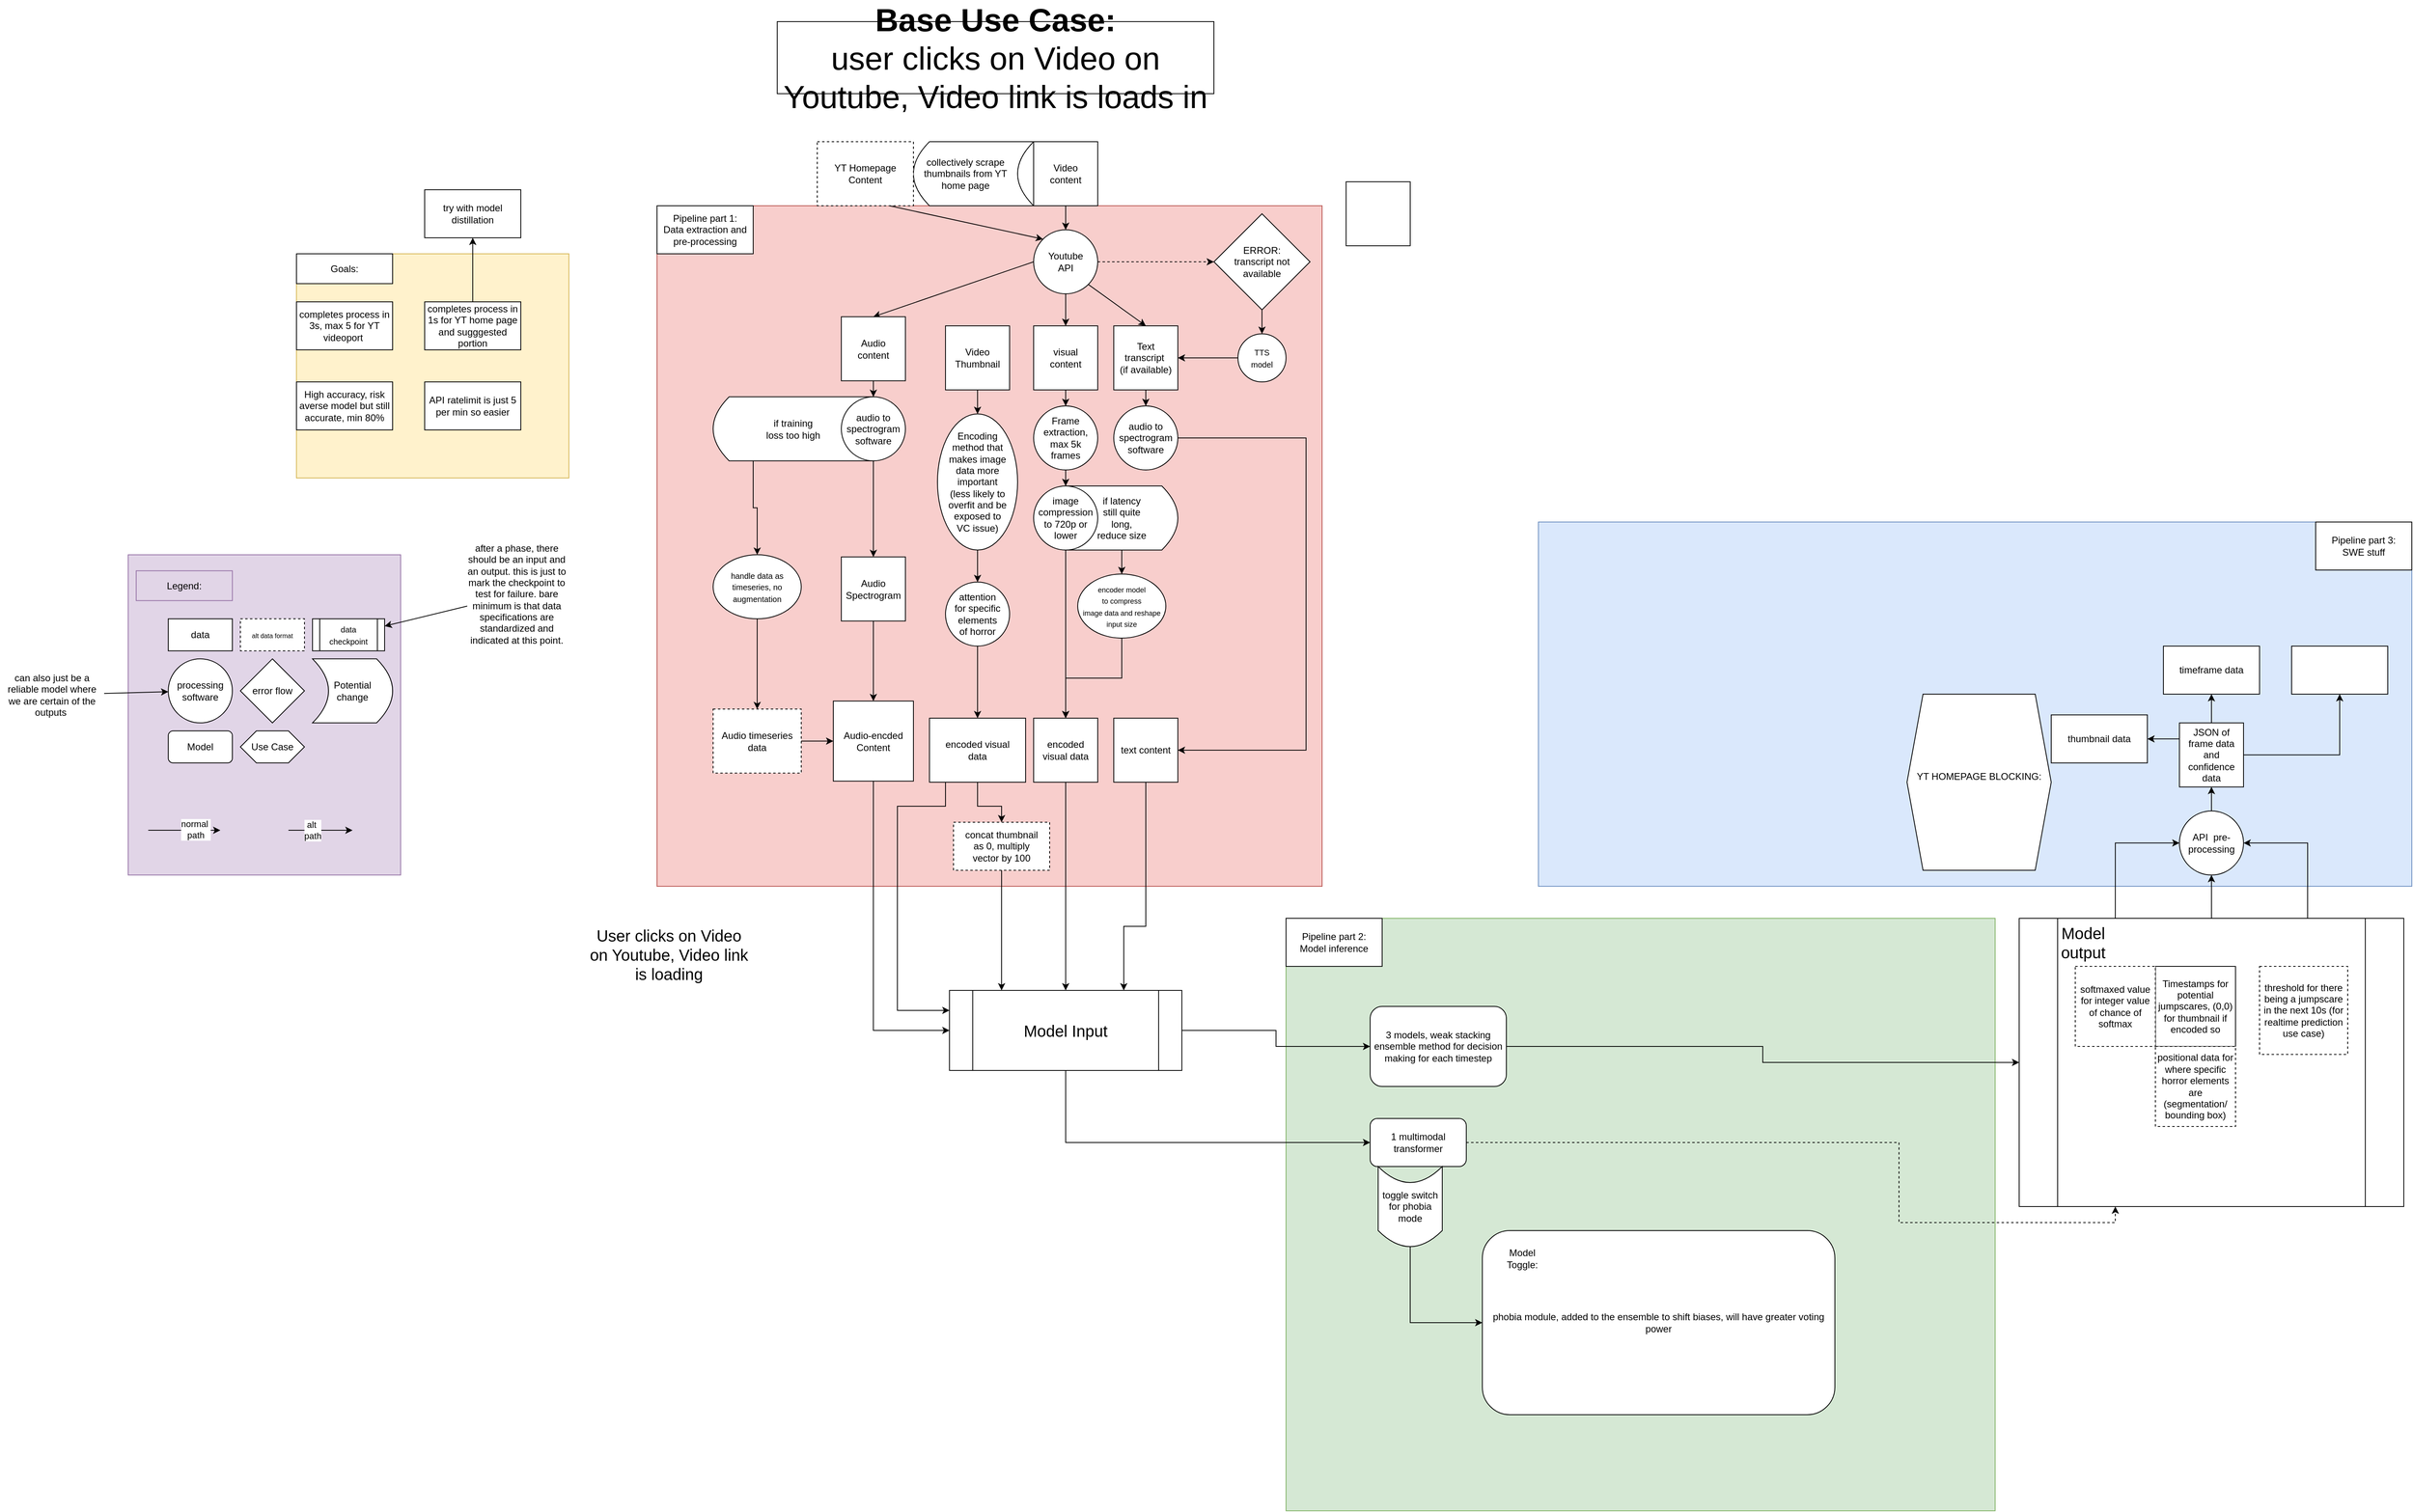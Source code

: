 <mxfile version="26.0.16">
  <diagram name="Page-1" id="UZV_4YaNEUYJYQrBW2No">
    <mxGraphModel dx="2380" dy="2003" grid="1" gridSize="10" guides="1" tooltips="1" connect="1" arrows="1" fold="1" page="1" pageScale="1" pageWidth="850" pageHeight="1100" math="0" shadow="0">
      <root>
        <mxCell id="0" />
        <mxCell id="1" parent="0" />
        <mxCell id="4fpCLledI54VdnfLR-wk-22" value="" style="rounded=0;whiteSpace=wrap;html=1;fillColor=#dae8fc;strokeColor=#6c8ebf;" vertex="1" parent="1">
          <mxGeometry x="770" y="635" width="1090" height="455" as="geometry" />
        </mxCell>
        <mxCell id="PtT7ccRdR9juAuZG76jp-39" value="" style="rounded=0;whiteSpace=wrap;html=1;fillColor=#e1d5e7;strokeColor=#9673a6;movable=1;resizable=1;rotatable=1;deletable=1;editable=1;locked=0;connectable=1;" parent="1" vertex="1">
          <mxGeometry x="-990" y="675.91" width="340" height="400" as="geometry" />
        </mxCell>
        <mxCell id="PtT7ccRdR9juAuZG76jp-40" value="Legend:" style="rounded=0;whiteSpace=wrap;html=1;movable=1;resizable=1;rotatable=1;deletable=1;editable=1;locked=0;connectable=1;strokeColor=#9673a6;fillColor=#e1d5e7;" parent="1" vertex="1">
          <mxGeometry x="-980" y="695.91" width="120" height="37.273" as="geometry" />
        </mxCell>
        <mxCell id="PtT7ccRdR9juAuZG76jp-6" value="" style="rounded=0;whiteSpace=wrap;html=1;fillColor=#f8cecc;strokeColor=#b85450;movable=0;resizable=0;rotatable=0;deletable=0;editable=0;locked=1;connectable=0;" parent="1" vertex="1">
          <mxGeometry x="-330" y="240" width="830" height="850" as="geometry" />
        </mxCell>
        <mxCell id="PtT7ccRdR9juAuZG76jp-3" value="" style="edgeStyle=orthogonalEdgeStyle;rounded=0;orthogonalLoop=1;jettySize=auto;html=1;exitX=0.5;exitY=1;exitDx=0;exitDy=0;" parent="1" source="PtT7ccRdR9juAuZG76jp-56" target="PtT7ccRdR9juAuZG76jp-2" edge="1">
          <mxGeometry relative="1" as="geometry">
            <mxPoint x="220" y="336" as="sourcePoint" />
            <Array as="points" />
          </mxGeometry>
        </mxCell>
        <mxCell id="PtT7ccRdR9juAuZG76jp-5" value="" style="rounded=0;orthogonalLoop=1;jettySize=auto;html=1;entryX=0.5;entryY=0;entryDx=0;entryDy=0;exitX=1;exitY=1;exitDx=0;exitDy=0;" parent="1" source="PtT7ccRdR9juAuZG76jp-56" target="PtT7ccRdR9juAuZG76jp-4" edge="1">
          <mxGeometry relative="1" as="geometry">
            <mxPoint x="240" y="270" as="sourcePoint" />
          </mxGeometry>
        </mxCell>
        <mxCell id="PtT7ccRdR9juAuZG76jp-13" style="rounded=0;orthogonalLoop=1;jettySize=auto;html=1;entryX=0.5;entryY=0;entryDx=0;entryDy=0;exitX=0;exitY=0.5;exitDx=0;exitDy=0;" parent="1" source="PtT7ccRdR9juAuZG76jp-56" target="PtT7ccRdR9juAuZG76jp-10" edge="1">
          <mxGeometry relative="1" as="geometry">
            <mxPoint x="110" y="270" as="sourcePoint" />
          </mxGeometry>
        </mxCell>
        <mxCell id="PtT7ccRdR9juAuZG76jp-17" value="" style="rounded=0;orthogonalLoop=1;jettySize=auto;html=1;dashed=1;exitX=1;exitY=0.5;exitDx=0;exitDy=0;entryX=0;entryY=0.5;entryDx=0;entryDy=0;" parent="1" source="PtT7ccRdR9juAuZG76jp-56" target="PtT7ccRdR9juAuZG76jp-16" edge="1">
          <mxGeometry relative="1" as="geometry" />
        </mxCell>
        <mxCell id="PtT7ccRdR9juAuZG76jp-58" value="" style="edgeStyle=orthogonalEdgeStyle;rounded=0;orthogonalLoop=1;jettySize=auto;html=1;" parent="1" source="PtT7ccRdR9juAuZG76jp-1" target="PtT7ccRdR9juAuZG76jp-56" edge="1">
          <mxGeometry relative="1" as="geometry" />
        </mxCell>
        <mxCell id="PtT7ccRdR9juAuZG76jp-1" value="Video &lt;br&gt;content" style="whiteSpace=wrap;html=1;aspect=fixed;" parent="1" vertex="1">
          <mxGeometry x="140" y="160" width="80" height="80" as="geometry" />
        </mxCell>
        <mxCell id="PtT7ccRdR9juAuZG76jp-37" value="" style="edgeStyle=orthogonalEdgeStyle;rounded=0;orthogonalLoop=1;jettySize=auto;html=1;" parent="1" source="PtT7ccRdR9juAuZG76jp-2" target="PtT7ccRdR9juAuZG76jp-33" edge="1">
          <mxGeometry relative="1" as="geometry" />
        </mxCell>
        <mxCell id="PtT7ccRdR9juAuZG76jp-2" value="visual &lt;br&gt;content" style="whiteSpace=wrap;html=1;aspect=fixed;" parent="1" vertex="1">
          <mxGeometry x="140" y="390" width="80" height="80" as="geometry" />
        </mxCell>
        <mxCell id="PtT7ccRdR9juAuZG76jp-38" value="" style="edgeStyle=orthogonalEdgeStyle;rounded=0;orthogonalLoop=1;jettySize=auto;html=1;" parent="1" source="PtT7ccRdR9juAuZG76jp-4" target="PtT7ccRdR9juAuZG76jp-36" edge="1">
          <mxGeometry relative="1" as="geometry" />
        </mxCell>
        <mxCell id="PtT7ccRdR9juAuZG76jp-4" value="Text transcript&amp;nbsp;&lt;br&gt;(if available)" style="whiteSpace=wrap;html=1;aspect=fixed;" parent="1" vertex="1">
          <mxGeometry x="240" y="390" width="80" height="80" as="geometry" />
        </mxCell>
        <mxCell id="PtT7ccRdR9juAuZG76jp-7" value="&lt;font style=&quot;font-size: 40px;&quot;&gt;&lt;b style=&quot;&quot;&gt;Base Use Case: &lt;/b&gt;&lt;br&gt;user clicks on Video on Youtube, Video link is loads in&lt;/font&gt;" style="text;html=1;align=center;verticalAlign=middle;whiteSpace=wrap;rounded=0;strokeColor=default;spacingTop=10;spacingBottom=10;" parent="1" vertex="1">
          <mxGeometry x="-180" y="10" width="545" height="90" as="geometry" />
        </mxCell>
        <mxCell id="PtT7ccRdR9juAuZG76jp-8" value="&lt;font style=&quot;font-size: 20px;&quot;&gt;User clicks on Video on Youtube, Video link is loading&lt;/font&gt;" style="text;html=1;align=center;verticalAlign=middle;whiteSpace=wrap;rounded=0;" parent="1" vertex="1">
          <mxGeometry x="-420" y="1130" width="210" height="90" as="geometry" />
        </mxCell>
        <mxCell id="PtT7ccRdR9juAuZG76jp-9" value="Pipeline part 1: &lt;br&gt;Data extraction and pre-processing" style="rounded=0;whiteSpace=wrap;html=1;" parent="1" vertex="1">
          <mxGeometry x="-330" y="240" width="120" height="60" as="geometry" />
        </mxCell>
        <mxCell id="PtT7ccRdR9juAuZG76jp-24" value="" style="edgeStyle=orthogonalEdgeStyle;rounded=0;orthogonalLoop=1;jettySize=auto;html=1;" parent="1" source="PtT7ccRdR9juAuZG76jp-26" target="PtT7ccRdR9juAuZG76jp-23" edge="1">
          <mxGeometry relative="1" as="geometry" />
        </mxCell>
        <mxCell id="PtT7ccRdR9juAuZG76jp-10" value="Audio&lt;br&gt;content" style="whiteSpace=wrap;html=1;aspect=fixed;" parent="1" vertex="1">
          <mxGeometry x="-100" y="378.64" width="80" height="80" as="geometry" />
        </mxCell>
        <mxCell id="PtT7ccRdR9juAuZG76jp-22" value="" style="edgeStyle=orthogonalEdgeStyle;rounded=0;orthogonalLoop=1;jettySize=auto;html=1;" parent="1" source="PtT7ccRdR9juAuZG76jp-16" target="PtT7ccRdR9juAuZG76jp-21" edge="1">
          <mxGeometry relative="1" as="geometry" />
        </mxCell>
        <mxCell id="PtT7ccRdR9juAuZG76jp-16" value="ERROR: &lt;br&gt;transcript not available" style="rhombus;whiteSpace=wrap;html=1;" parent="1" vertex="1">
          <mxGeometry x="365" y="250" width="120" height="120" as="geometry" />
        </mxCell>
        <mxCell id="PtT7ccRdR9juAuZG76jp-60" value="" style="edgeStyle=orthogonalEdgeStyle;rounded=0;orthogonalLoop=1;jettySize=auto;html=1;" parent="1" source="PtT7ccRdR9juAuZG76jp-21" target="PtT7ccRdR9juAuZG76jp-4" edge="1">
          <mxGeometry relative="1" as="geometry" />
        </mxCell>
        <mxCell id="PtT7ccRdR9juAuZG76jp-21" value="&lt;font style=&quot;font-size: 10px;&quot;&gt;TTS &lt;br&gt;model&lt;/font&gt;" style="ellipse;whiteSpace=wrap;html=1;" parent="1" vertex="1">
          <mxGeometry x="395" y="400" width="60" height="60" as="geometry" />
        </mxCell>
        <mxCell id="PtT7ccRdR9juAuZG76jp-80" value="" style="edgeStyle=orthogonalEdgeStyle;rounded=0;orthogonalLoop=1;jettySize=auto;html=1;" parent="1" source="PtT7ccRdR9juAuZG76jp-23" target="PtT7ccRdR9juAuZG76jp-79" edge="1">
          <mxGeometry relative="1" as="geometry" />
        </mxCell>
        <mxCell id="PtT7ccRdR9juAuZG76jp-23" value="Audio Spectrogram" style="whiteSpace=wrap;html=1;aspect=fixed;" parent="1" vertex="1">
          <mxGeometry x="-100" y="678.64" width="80" height="80" as="geometry" />
        </mxCell>
        <mxCell id="PtT7ccRdR9juAuZG76jp-25" value="" style="edgeStyle=orthogonalEdgeStyle;rounded=0;orthogonalLoop=1;jettySize=auto;html=1;" parent="1" source="PtT7ccRdR9juAuZG76jp-10" target="PtT7ccRdR9juAuZG76jp-26" edge="1">
          <mxGeometry relative="1" as="geometry">
            <mxPoint x="-60" y="458.64" as="sourcePoint" />
            <mxPoint x="-60" y="628.64" as="targetPoint" />
          </mxGeometry>
        </mxCell>
        <mxCell id="PtT7ccRdR9juAuZG76jp-31" value="" style="edgeStyle=orthogonalEdgeStyle;rounded=0;orthogonalLoop=1;jettySize=auto;html=1;" parent="1" source="PtT7ccRdR9juAuZG76jp-63" target="PtT7ccRdR9juAuZG76jp-32" edge="1">
          <mxGeometry relative="1" as="geometry" />
        </mxCell>
        <mxCell id="PtT7ccRdR9juAuZG76jp-88" value="" style="edgeStyle=orthogonalEdgeStyle;rounded=0;orthogonalLoop=1;jettySize=auto;html=1;" parent="1" source="PtT7ccRdR9juAuZG76jp-32" target="PtT7ccRdR9juAuZG76jp-86" edge="1">
          <mxGeometry relative="1" as="geometry" />
        </mxCell>
        <mxCell id="PtT7ccRdR9juAuZG76jp-32" value="encoded visual data" style="whiteSpace=wrap;html=1;aspect=fixed;" parent="1" vertex="1">
          <mxGeometry x="140" y="880" width="80" height="80" as="geometry" />
        </mxCell>
        <mxCell id="PtT7ccRdR9juAuZG76jp-33" value="Frame extraction, max 5k frames" style="ellipse;whiteSpace=wrap;html=1;aspect=fixed;" parent="1" vertex="1">
          <mxGeometry x="140" y="490" width="80" height="80" as="geometry" />
        </mxCell>
        <mxCell id="PtT7ccRdR9juAuZG76jp-34" value="" style="edgeStyle=orthogonalEdgeStyle;rounded=0;orthogonalLoop=1;jettySize=auto;html=1;" parent="1" source="PtT7ccRdR9juAuZG76jp-36" target="PtT7ccRdR9juAuZG76jp-35" edge="1">
          <mxGeometry relative="1" as="geometry">
            <Array as="points">
              <mxPoint x="480" y="530" />
              <mxPoint x="480" y="920" />
            </Array>
          </mxGeometry>
        </mxCell>
        <mxCell id="PtT7ccRdR9juAuZG76jp-89" value="" style="edgeStyle=orthogonalEdgeStyle;rounded=0;orthogonalLoop=1;jettySize=auto;html=1;entryX=0.75;entryY=0;entryDx=0;entryDy=0;" parent="1" source="PtT7ccRdR9juAuZG76jp-35" target="PtT7ccRdR9juAuZG76jp-86" edge="1">
          <mxGeometry relative="1" as="geometry">
            <Array as="points">
              <mxPoint x="280" y="1140" />
              <mxPoint x="253" y="1140" />
            </Array>
          </mxGeometry>
        </mxCell>
        <mxCell id="PtT7ccRdR9juAuZG76jp-35" value="text content" style="whiteSpace=wrap;html=1;aspect=fixed;" parent="1" vertex="1">
          <mxGeometry x="240" y="880" width="80" height="80" as="geometry" />
        </mxCell>
        <mxCell id="PtT7ccRdR9juAuZG76jp-36" value="audio to spectrogram software" style="ellipse;whiteSpace=wrap;html=1;aspect=fixed;" parent="1" vertex="1">
          <mxGeometry x="240" y="490" width="80" height="80" as="geometry" />
        </mxCell>
        <mxCell id="PtT7ccRdR9juAuZG76jp-43" value="data" style="rounded=0;whiteSpace=wrap;html=1;movable=1;resizable=1;rotatable=1;deletable=1;editable=1;locked=0;connectable=1;" parent="1" vertex="1">
          <mxGeometry x="-940" y="755.91" width="80" height="40" as="geometry" />
        </mxCell>
        <mxCell id="PtT7ccRdR9juAuZG76jp-44" value="processing software" style="ellipse;whiteSpace=wrap;html=1;aspect=fixed;movable=1;resizable=1;rotatable=1;deletable=1;editable=1;locked=0;connectable=1;" parent="1" vertex="1">
          <mxGeometry x="-940" y="805.91" width="80" height="80" as="geometry" />
        </mxCell>
        <mxCell id="PtT7ccRdR9juAuZG76jp-45" value="Model" style="rounded=1;whiteSpace=wrap;html=1;movable=1;resizable=1;rotatable=1;deletable=1;editable=1;locked=0;connectable=1;" parent="1" vertex="1">
          <mxGeometry x="-940" y="895.91" width="80" height="40" as="geometry" />
        </mxCell>
        <mxCell id="PtT7ccRdR9juAuZG76jp-46" value="error flow" style="rhombus;whiteSpace=wrap;html=1;movable=1;resizable=1;rotatable=1;deletable=1;editable=1;locked=0;connectable=1;" parent="1" vertex="1">
          <mxGeometry x="-850" y="805.91" width="80" height="80" as="geometry" />
        </mxCell>
        <mxCell id="PtT7ccRdR9juAuZG76jp-48" value="" style="rounded=0;whiteSpace=wrap;html=1;fillColor=#fff2cc;strokeColor=#d6b656;movable=0;resizable=0;rotatable=0;deletable=0;editable=0;locked=1;connectable=0;" parent="1" vertex="1">
          <mxGeometry x="-780" y="300" width="340" height="280" as="geometry" />
        </mxCell>
        <mxCell id="PtT7ccRdR9juAuZG76jp-49" value="Goals:" style="rounded=0;whiteSpace=wrap;html=1;movable=1;resizable=1;rotatable=1;deletable=1;editable=1;locked=0;connectable=1;" parent="1" vertex="1">
          <mxGeometry x="-780" y="300" width="120" height="37.273" as="geometry" />
        </mxCell>
        <mxCell id="PtT7ccRdR9juAuZG76jp-50" value="completes process in 3s, max 5 for YT videoport&amp;nbsp;" style="rounded=0;whiteSpace=wrap;html=1;" parent="1" vertex="1">
          <mxGeometry x="-780" y="360" width="120" height="60" as="geometry" />
        </mxCell>
        <mxCell id="PtT7ccRdR9juAuZG76jp-51" value="High accuracy, risk averse model but still accurate, min 80%" style="rounded=0;whiteSpace=wrap;html=1;" parent="1" vertex="1">
          <mxGeometry x="-780" y="460" width="120" height="60" as="geometry" />
        </mxCell>
        <mxCell id="PtT7ccRdR9juAuZG76jp-53" value="Use Case" style="shape=hexagon;perimeter=hexagonPerimeter2;whiteSpace=wrap;html=1;fixedSize=1;movable=1;resizable=1;rotatable=1;deletable=1;editable=1;locked=0;connectable=1;" parent="1" vertex="1">
          <mxGeometry x="-850" y="895.91" width="80" height="40" as="geometry" />
        </mxCell>
        <mxCell id="PtT7ccRdR9juAuZG76jp-56" value="Youtube &lt;br&gt;API" style="ellipse;whiteSpace=wrap;html=1;aspect=fixed;" parent="1" vertex="1">
          <mxGeometry x="140" y="270" width="80" height="80" as="geometry" />
        </mxCell>
        <mxCell id="PtT7ccRdR9juAuZG76jp-62" value="" style="edgeStyle=orthogonalEdgeStyle;rounded=0;orthogonalLoop=1;jettySize=auto;html=1;" parent="1" source="PtT7ccRdR9juAuZG76jp-33" target="PtT7ccRdR9juAuZG76jp-63" edge="1">
          <mxGeometry relative="1" as="geometry">
            <mxPoint x="180" y="570" as="sourcePoint" />
            <mxPoint x="180" y="740" as="targetPoint" />
          </mxGeometry>
        </mxCell>
        <mxCell id="PtT7ccRdR9juAuZG76jp-70" value="" style="edgeStyle=orthogonalEdgeStyle;rounded=0;orthogonalLoop=1;jettySize=auto;html=1;" parent="1" source="PtT7ccRdR9juAuZG76jp-65" target="PtT7ccRdR9juAuZG76jp-68" edge="1">
          <mxGeometry relative="1" as="geometry" />
        </mxCell>
        <mxCell id="PtT7ccRdR9juAuZG76jp-65" value="if latency &lt;br&gt;still quite &lt;br&gt;long, &lt;br&gt;reduce size" style="shape=dataStorage;whiteSpace=wrap;html=1;fixedSize=1;rotation=0;flipH=1;" parent="1" vertex="1">
          <mxGeometry x="180" y="590" width="140" height="80" as="geometry" />
        </mxCell>
        <mxCell id="PtT7ccRdR9juAuZG76jp-64" value="Potential &lt;br&gt;change" style="shape=dataStorage;whiteSpace=wrap;html=1;fixedSize=1;rotation=0;flipH=1;movable=1;resizable=1;rotatable=1;deletable=1;editable=1;locked=0;connectable=1;" parent="1" vertex="1">
          <mxGeometry x="-760" y="805.91" width="100" height="80" as="geometry" />
        </mxCell>
        <mxCell id="PtT7ccRdR9juAuZG76jp-63" value="image compression to 720p or lower" style="ellipse;whiteSpace=wrap;html=1;aspect=fixed;" parent="1" vertex="1">
          <mxGeometry x="140" y="590" width="80" height="80" as="geometry" />
        </mxCell>
        <mxCell id="PtT7ccRdR9juAuZG76jp-72" value="" style="edgeStyle=orthogonalEdgeStyle;rounded=0;orthogonalLoop=1;jettySize=auto;html=1;entryX=0.5;entryY=0;entryDx=0;entryDy=0;" parent="1" source="PtT7ccRdR9juAuZG76jp-68" target="PtT7ccRdR9juAuZG76jp-32" edge="1">
          <mxGeometry relative="1" as="geometry" />
        </mxCell>
        <mxCell id="PtT7ccRdR9juAuZG76jp-68" value="&lt;font style=&quot;font-size: 9px;&quot;&gt;encoder model &lt;br&gt;to compress &lt;br&gt;image data and reshape input size&lt;/font&gt;" style="ellipse;whiteSpace=wrap;html=1;" parent="1" vertex="1">
          <mxGeometry x="195" y="700" width="110" height="80" as="geometry" />
        </mxCell>
        <mxCell id="PtT7ccRdR9juAuZG76jp-81" value="" style="edgeStyle=orthogonalEdgeStyle;rounded=0;orthogonalLoop=1;jettySize=auto;html=1;" parent="1" source="PtT7ccRdR9juAuZG76jp-73" target="PtT7ccRdR9juAuZG76jp-79" edge="1">
          <mxGeometry relative="1" as="geometry" />
        </mxCell>
        <mxCell id="PtT7ccRdR9juAuZG76jp-73" value="Audio timeseries data" style="rounded=0;whiteSpace=wrap;html=1;dashed=1;" parent="1" vertex="1">
          <mxGeometry x="-260" y="868.64" width="110" height="80" as="geometry" />
        </mxCell>
        <mxCell id="PtT7ccRdR9juAuZG76jp-77" value="" style="edgeStyle=orthogonalEdgeStyle;rounded=0;orthogonalLoop=1;jettySize=auto;html=1;exitX=0.25;exitY=1;exitDx=0;exitDy=0;" parent="1" source="PtT7ccRdR9juAuZG76jp-74" target="PtT7ccRdR9juAuZG76jp-75" edge="1">
          <mxGeometry relative="1" as="geometry" />
        </mxCell>
        <mxCell id="PtT7ccRdR9juAuZG76jp-74" value="if training &lt;br&gt;loss too high" style="shape=dataStorage;whiteSpace=wrap;html=1;fixedSize=1;rotation=0;flipH=0;" parent="1" vertex="1">
          <mxGeometry x="-260" y="478.64" width="200" height="80" as="geometry" />
        </mxCell>
        <mxCell id="PtT7ccRdR9juAuZG76jp-78" value="" style="edgeStyle=orthogonalEdgeStyle;rounded=0;orthogonalLoop=1;jettySize=auto;html=1;" parent="1" source="PtT7ccRdR9juAuZG76jp-75" target="PtT7ccRdR9juAuZG76jp-73" edge="1">
          <mxGeometry relative="1" as="geometry" />
        </mxCell>
        <mxCell id="PtT7ccRdR9juAuZG76jp-75" value="&lt;font size=&quot;1&quot;&gt;handle data as timeseries, no augmentation&lt;/font&gt;" style="ellipse;whiteSpace=wrap;html=1;" parent="1" vertex="1">
          <mxGeometry x="-260" y="675.91" width="110" height="80" as="geometry" />
        </mxCell>
        <mxCell id="PtT7ccRdR9juAuZG76jp-26" value="audio to spectrogram software" style="ellipse;whiteSpace=wrap;html=1;aspect=fixed;" parent="1" vertex="1">
          <mxGeometry x="-100" y="478.64" width="80" height="80" as="geometry" />
        </mxCell>
        <mxCell id="PtT7ccRdR9juAuZG76jp-87" value="" style="edgeStyle=orthogonalEdgeStyle;rounded=0;orthogonalLoop=1;jettySize=auto;html=1;entryX=0;entryY=0.5;entryDx=0;entryDy=0;" parent="1" source="PtT7ccRdR9juAuZG76jp-79" target="PtT7ccRdR9juAuZG76jp-86" edge="1">
          <mxGeometry relative="1" as="geometry">
            <Array as="points">
              <mxPoint x="-60" y="1270" />
            </Array>
          </mxGeometry>
        </mxCell>
        <mxCell id="PtT7ccRdR9juAuZG76jp-79" value="Audio-encded&lt;br&gt;Content" style="whiteSpace=wrap;html=1;aspect=fixed;" parent="1" vertex="1">
          <mxGeometry x="-110" y="858.64" width="100" height="100" as="geometry" />
        </mxCell>
        <mxCell id="PtT7ccRdR9juAuZG76jp-84" value="&lt;font style=&quot;font-size: 8px;&quot;&gt;alt data format&lt;/font&gt;" style="rounded=0;whiteSpace=wrap;html=1;dashed=1;movable=1;resizable=1;rotatable=1;deletable=1;editable=1;locked=0;connectable=1;" parent="1" vertex="1">
          <mxGeometry x="-850" y="755.91" width="80" height="40" as="geometry" />
        </mxCell>
        <mxCell id="PtT7ccRdR9juAuZG76jp-85" value="&lt;font size=&quot;1&quot;&gt;data checkpoint&lt;/font&gt;" style="shape=process;whiteSpace=wrap;html=1;backgroundOutline=1;movable=1;resizable=1;rotatable=1;deletable=1;editable=1;locked=0;connectable=1;" parent="1" vertex="1">
          <mxGeometry x="-760" y="755.91" width="90" height="40" as="geometry" />
        </mxCell>
        <mxCell id="PtT7ccRdR9juAuZG76jp-86" value="&lt;font style=&quot;font-size: 20px;&quot;&gt;Model Input&lt;/font&gt;" style="shape=process;whiteSpace=wrap;html=1;backgroundOutline=1;" parent="1" vertex="1">
          <mxGeometry x="35" y="1220" width="290" height="100" as="geometry" />
        </mxCell>
        <mxCell id="PtT7ccRdR9juAuZG76jp-94" value="" style="edgeStyle=orthogonalEdgeStyle;rounded=0;orthogonalLoop=1;jettySize=auto;html=1;" parent="1" source="PtT7ccRdR9juAuZG76jp-90" target="PtT7ccRdR9juAuZG76jp-93" edge="1">
          <mxGeometry relative="1" as="geometry" />
        </mxCell>
        <mxCell id="PtT7ccRdR9juAuZG76jp-90" value="Video Thumbnail" style="whiteSpace=wrap;html=1;aspect=fixed;" parent="1" vertex="1">
          <mxGeometry x="30" y="390" width="80" height="80" as="geometry" />
        </mxCell>
        <mxCell id="PtT7ccRdR9juAuZG76jp-98" value="" style="edgeStyle=orthogonalEdgeStyle;rounded=0;orthogonalLoop=1;jettySize=auto;html=1;" parent="1" source="PtT7ccRdR9juAuZG76jp-93" target="PtT7ccRdR9juAuZG76jp-97" edge="1">
          <mxGeometry relative="1" as="geometry" />
        </mxCell>
        <mxCell id="PtT7ccRdR9juAuZG76jp-93" value="Encoding method that makes image data more important (less likely to overfit and be exposed to VC issue)" style="ellipse;whiteSpace=wrap;html=1;spacingLeft=10;spacingRight=10;" parent="1" vertex="1">
          <mxGeometry x="20" y="500" width="100" height="170" as="geometry" />
        </mxCell>
        <mxCell id="PtT7ccRdR9juAuZG76jp-101" style="edgeStyle=orthogonalEdgeStyle;rounded=0;orthogonalLoop=1;jettySize=auto;html=1;entryX=0;entryY=0.25;entryDx=0;entryDy=0;" parent="1" source="PtT7ccRdR9juAuZG76jp-95" target="PtT7ccRdR9juAuZG76jp-86" edge="1">
          <mxGeometry relative="1" as="geometry">
            <Array as="points">
              <mxPoint x="30" y="990" />
              <mxPoint x="-30" y="990" />
              <mxPoint x="-30" y="1245" />
            </Array>
          </mxGeometry>
        </mxCell>
        <mxCell id="PtT7ccRdR9juAuZG76jp-103" value="" style="edgeStyle=orthogonalEdgeStyle;rounded=0;orthogonalLoop=1;jettySize=auto;html=1;" parent="1" source="PtT7ccRdR9juAuZG76jp-95" target="PtT7ccRdR9juAuZG76jp-102" edge="1">
          <mxGeometry relative="1" as="geometry">
            <Array as="points">
              <mxPoint x="70" y="990" />
              <mxPoint x="100" y="990" />
            </Array>
          </mxGeometry>
        </mxCell>
        <mxCell id="PtT7ccRdR9juAuZG76jp-95" value="encoded visual data" style="whiteSpace=wrap;html=1;spacingLeft=10;spacingRight=10;" parent="1" vertex="1">
          <mxGeometry x="10" y="880" width="120" height="80" as="geometry" />
        </mxCell>
        <mxCell id="PtT7ccRdR9juAuZG76jp-99" value="" style="edgeStyle=orthogonalEdgeStyle;rounded=0;orthogonalLoop=1;jettySize=auto;html=1;" parent="1" source="PtT7ccRdR9juAuZG76jp-97" target="PtT7ccRdR9juAuZG76jp-95" edge="1">
          <mxGeometry relative="1" as="geometry" />
        </mxCell>
        <mxCell id="PtT7ccRdR9juAuZG76jp-97" value="attention for specific elements of horror" style="ellipse;whiteSpace=wrap;html=1;spacingLeft=10;spacingRight=10;" parent="1" vertex="1">
          <mxGeometry x="30" y="710" width="80" height="80" as="geometry" />
        </mxCell>
        <mxCell id="PtT7ccRdR9juAuZG76jp-104" value="" style="edgeStyle=orthogonalEdgeStyle;rounded=0;orthogonalLoop=1;jettySize=auto;html=1;" parent="1" source="PtT7ccRdR9juAuZG76jp-102" target="PtT7ccRdR9juAuZG76jp-86" edge="1">
          <mxGeometry relative="1" as="geometry">
            <Array as="points">
              <mxPoint x="100" y="1120" />
              <mxPoint x="100" y="1120" />
            </Array>
          </mxGeometry>
        </mxCell>
        <mxCell id="PtT7ccRdR9juAuZG76jp-102" value="concat thumbnail as 0, multiply vector by 100" style="whiteSpace=wrap;html=1;spacingLeft=10;spacingRight=10;dashed=1;" parent="1" vertex="1">
          <mxGeometry x="40" y="1010" width="120" height="60" as="geometry" />
        </mxCell>
        <mxCell id="PtT7ccRdR9juAuZG76jp-109" value="" style="rounded=0;orthogonalLoop=1;jettySize=auto;html=1;movable=1;resizable=1;rotatable=1;deletable=1;editable=1;locked=0;connectable=1;" parent="1" source="PtT7ccRdR9juAuZG76jp-108" target="PtT7ccRdR9juAuZG76jp-44" edge="1">
          <mxGeometry relative="1" as="geometry" />
        </mxCell>
        <mxCell id="PtT7ccRdR9juAuZG76jp-108" value="can also just be a reliable model where we are certain of the outputs&amp;nbsp;" style="text;html=1;align=center;verticalAlign=middle;whiteSpace=wrap;rounded=0;movable=1;resizable=1;rotatable=1;deletable=1;editable=1;locked=0;connectable=1;" parent="1" vertex="1">
          <mxGeometry x="-1150" y="835.91" width="130" height="30" as="geometry" />
        </mxCell>
        <mxCell id="PtT7ccRdR9juAuZG76jp-110" value="" style="rounded=0;whiteSpace=wrap;html=1;fillColor=#d5e8d4;strokeColor=#82b366;" parent="1" vertex="1">
          <mxGeometry x="455" y="1130" width="885" height="740" as="geometry" />
        </mxCell>
        <mxCell id="PtT7ccRdR9juAuZG76jp-112" value="Pipeline part 2: &lt;br&gt;Model inference" style="rounded=0;whiteSpace=wrap;html=1;" parent="1" vertex="1">
          <mxGeometry x="455" y="1130" width="120" height="60" as="geometry" />
        </mxCell>
        <mxCell id="PtT7ccRdR9juAuZG76jp-123" value="" style="edgeStyle=orthogonalEdgeStyle;rounded=0;orthogonalLoop=1;jettySize=auto;html=1;entryX=0;entryY=0.5;entryDx=0;entryDy=0;" parent="1" source="PtT7ccRdR9juAuZG76jp-114" target="PtT7ccRdR9juAuZG76jp-124" edge="1">
          <mxGeometry relative="1" as="geometry">
            <mxPoint x="1430.0" y="1270" as="targetPoint" />
          </mxGeometry>
        </mxCell>
        <mxCell id="PtT7ccRdR9juAuZG76jp-114" value="3 models, weak stacking ensemble method for decision making for each timestep" style="rounded=1;whiteSpace=wrap;html=1;" parent="1" vertex="1">
          <mxGeometry x="560" y="1240" width="170" height="100" as="geometry" />
        </mxCell>
        <mxCell id="PtT7ccRdR9juAuZG76jp-115" value="" style="edgeStyle=orthogonalEdgeStyle;rounded=0;orthogonalLoop=1;jettySize=auto;html=1;" parent="1" source="PtT7ccRdR9juAuZG76jp-86" target="PtT7ccRdR9juAuZG76jp-114" edge="1">
          <mxGeometry relative="1" as="geometry" />
        </mxCell>
        <mxCell id="PtT7ccRdR9juAuZG76jp-127" style="edgeStyle=orthogonalEdgeStyle;rounded=0;orthogonalLoop=1;jettySize=auto;html=1;entryX=0.25;entryY=1;entryDx=0;entryDy=0;dashed=1;" parent="1" source="PtT7ccRdR9juAuZG76jp-118" target="PtT7ccRdR9juAuZG76jp-124" edge="1">
          <mxGeometry relative="1" as="geometry">
            <Array as="points">
              <mxPoint x="1220" y="1410" />
              <mxPoint x="1220" y="1510" />
              <mxPoint x="1490" y="1510" />
            </Array>
          </mxGeometry>
        </mxCell>
        <mxCell id="PtT7ccRdR9juAuZG76jp-118" value="1 multimodal transformer" style="rounded=1;whiteSpace=wrap;html=1;" parent="1" vertex="1">
          <mxGeometry x="560" y="1380" width="120" height="60" as="geometry" />
        </mxCell>
        <mxCell id="PtT7ccRdR9juAuZG76jp-119" value="" style="edgeStyle=orthogonalEdgeStyle;rounded=0;orthogonalLoop=1;jettySize=auto;html=1;entryX=0;entryY=0.5;entryDx=0;entryDy=0;" parent="1" source="PtT7ccRdR9juAuZG76jp-86" target="PtT7ccRdR9juAuZG76jp-118" edge="1">
          <mxGeometry relative="1" as="geometry">
            <Array as="points">
              <mxPoint x="180" y="1410" />
            </Array>
          </mxGeometry>
        </mxCell>
        <mxCell id="4fpCLledI54VdnfLR-wk-16" value="" style="edgeStyle=orthogonalEdgeStyle;rounded=0;orthogonalLoop=1;jettySize=auto;html=1;" edge="1" parent="1" source="PtT7ccRdR9juAuZG76jp-124" target="4fpCLledI54VdnfLR-wk-15">
          <mxGeometry relative="1" as="geometry" />
        </mxCell>
        <mxCell id="4fpCLledI54VdnfLR-wk-19" style="edgeStyle=orthogonalEdgeStyle;rounded=0;orthogonalLoop=1;jettySize=auto;html=1;exitX=0.75;exitY=0;exitDx=0;exitDy=0;entryX=1;entryY=0.5;entryDx=0;entryDy=0;" edge="1" parent="1" source="PtT7ccRdR9juAuZG76jp-124" target="4fpCLledI54VdnfLR-wk-15">
          <mxGeometry relative="1" as="geometry" />
        </mxCell>
        <mxCell id="4fpCLledI54VdnfLR-wk-20" style="edgeStyle=orthogonalEdgeStyle;rounded=0;orthogonalLoop=1;jettySize=auto;html=1;exitX=0.25;exitY=0;exitDx=0;exitDy=0;entryX=0;entryY=0.5;entryDx=0;entryDy=0;" edge="1" parent="1" source="PtT7ccRdR9juAuZG76jp-124" target="4fpCLledI54VdnfLR-wk-15">
          <mxGeometry relative="1" as="geometry">
            <Array as="points">
              <mxPoint x="1490" y="1036" />
            </Array>
          </mxGeometry>
        </mxCell>
        <mxCell id="PtT7ccRdR9juAuZG76jp-124" value="" style="shape=process;whiteSpace=wrap;html=1;backgroundOutline=1;" parent="1" vertex="1">
          <mxGeometry x="1370" y="1130" width="480" height="360" as="geometry" />
        </mxCell>
        <mxCell id="PtT7ccRdR9juAuZG76jp-126" style="rounded=0;orthogonalLoop=1;jettySize=auto;html=1;" parent="1" source="PtT7ccRdR9juAuZG76jp-125" target="PtT7ccRdR9juAuZG76jp-85" edge="1">
          <mxGeometry relative="1" as="geometry" />
        </mxCell>
        <mxCell id="PtT7ccRdR9juAuZG76jp-125" value="after a phase, there should be an input and an output. this is just to mark the checkpoint to test for failure. bare minimum is that data specifications are standardized and indicated at this point." style="text;html=1;align=center;verticalAlign=middle;whiteSpace=wrap;rounded=0;" parent="1" vertex="1">
          <mxGeometry x="-570" y="710" width="130" height="30" as="geometry" />
        </mxCell>
        <mxCell id="PtT7ccRdR9juAuZG76jp-128" value="" style="rounded=0;orthogonalLoop=1;jettySize=auto;html=1;movable=1;resizable=1;rotatable=1;deletable=1;editable=1;locked=0;connectable=1;" parent="1" edge="1">
          <mxGeometry relative="1" as="geometry">
            <mxPoint x="-965" y="1020" as="sourcePoint" />
            <mxPoint x="-875" y="1020.05" as="targetPoint" />
          </mxGeometry>
        </mxCell>
        <mxCell id="PtT7ccRdR9juAuZG76jp-130" value="normal&amp;nbsp;&lt;br&gt;path" style="edgeLabel;html=1;align=center;verticalAlign=middle;resizable=0;points=[];" parent="PtT7ccRdR9juAuZG76jp-128" vertex="1" connectable="0">
          <mxGeometry x="0.307" y="1" relative="1" as="geometry">
            <mxPoint as="offset" />
          </mxGeometry>
        </mxCell>
        <mxCell id="PtT7ccRdR9juAuZG76jp-129" value="" style="rounded=0;orthogonalLoop=1;jettySize=auto;html=1;movable=1;resizable=1;rotatable=1;deletable=1;editable=1;locked=0;connectable=1;" parent="1" edge="1">
          <mxGeometry relative="1" as="geometry">
            <mxPoint x="-790" y="1020" as="sourcePoint" />
            <mxPoint x="-710" y="1020" as="targetPoint" />
          </mxGeometry>
        </mxCell>
        <mxCell id="PtT7ccRdR9juAuZG76jp-131" value="alt&amp;nbsp;&lt;br&gt;path" style="edgeLabel;html=1;align=center;verticalAlign=middle;resizable=0;points=[];" parent="PtT7ccRdR9juAuZG76jp-129" vertex="1" connectable="0">
          <mxGeometry x="-0.265" relative="1" as="geometry">
            <mxPoint as="offset" />
          </mxGeometry>
        </mxCell>
        <mxCell id="4fpCLledI54VdnfLR-wk-1" value="&lt;font style=&quot;font-size: 20px;&quot;&gt;Model output&lt;/font&gt;" style="text;html=1;align=center;verticalAlign=middle;whiteSpace=wrap;rounded=0;" vertex="1" parent="1">
          <mxGeometry x="1420" y="1145" width="60" height="30" as="geometry" />
        </mxCell>
        <mxCell id="4fpCLledI54VdnfLR-wk-3" value="Timestamps for potential jumpscares, (0,0) for thumbnail if encoded so" style="whiteSpace=wrap;html=1;aspect=fixed;" vertex="1" parent="1">
          <mxGeometry x="1540" y="1190" width="100" height="100" as="geometry" />
        </mxCell>
        <mxCell id="4fpCLledI54VdnfLR-wk-4" value="API ratelimit is just 5 per min so easier" style="rounded=0;whiteSpace=wrap;html=1;" vertex="1" parent="1">
          <mxGeometry x="-620" y="460" width="120" height="60" as="geometry" />
        </mxCell>
        <mxCell id="4fpCLledI54VdnfLR-wk-13" value="" style="edgeStyle=orthogonalEdgeStyle;rounded=0;orthogonalLoop=1;jettySize=auto;html=1;" edge="1" parent="1" source="4fpCLledI54VdnfLR-wk-5" target="4fpCLledI54VdnfLR-wk-12">
          <mxGeometry relative="1" as="geometry" />
        </mxCell>
        <mxCell id="4fpCLledI54VdnfLR-wk-5" value="completes process in 1s for YT home page and sugggested portion" style="rounded=0;whiteSpace=wrap;html=1;" vertex="1" parent="1">
          <mxGeometry x="-620" y="360" width="120" height="60" as="geometry" />
        </mxCell>
        <mxCell id="4fpCLledI54VdnfLR-wk-7" value="threshold for there being a jumpscare in the next 10s (for realtime prediction use case)" style="whiteSpace=wrap;html=1;aspect=fixed;dashed=1;" vertex="1" parent="1">
          <mxGeometry x="1670" y="1190" width="110" height="110" as="geometry" />
        </mxCell>
        <mxCell id="4fpCLledI54VdnfLR-wk-8" value="positional data for where specific horror elements are (segmentation/ bounding box)" style="whiteSpace=wrap;html=1;aspect=fixed;dashed=1;" vertex="1" parent="1">
          <mxGeometry x="1540" y="1290" width="100" height="100" as="geometry" />
        </mxCell>
        <mxCell id="4fpCLledI54VdnfLR-wk-11" value="softmaxed value for integer value of chance of softmax" style="whiteSpace=wrap;html=1;aspect=fixed;dashed=1;" vertex="1" parent="1">
          <mxGeometry x="1440" y="1190" width="100" height="100" as="geometry" />
        </mxCell>
        <mxCell id="4fpCLledI54VdnfLR-wk-12" value="try with model distillation" style="whiteSpace=wrap;html=1;rounded=0;" vertex="1" parent="1">
          <mxGeometry x="-620" y="220" width="120" height="60" as="geometry" />
        </mxCell>
        <mxCell id="4fpCLledI54VdnfLR-wk-18" value="" style="edgeStyle=orthogonalEdgeStyle;rounded=0;orthogonalLoop=1;jettySize=auto;html=1;" edge="1" parent="1" source="4fpCLledI54VdnfLR-wk-15" target="4fpCLledI54VdnfLR-wk-17">
          <mxGeometry relative="1" as="geometry" />
        </mxCell>
        <mxCell id="4fpCLledI54VdnfLR-wk-15" value="API&amp;nbsp; pre-processing" style="ellipse;whiteSpace=wrap;html=1;" vertex="1" parent="1">
          <mxGeometry x="1570" y="995.91" width="80" height="80" as="geometry" />
        </mxCell>
        <mxCell id="4fpCLledI54VdnfLR-wk-25" style="edgeStyle=orthogonalEdgeStyle;rounded=0;orthogonalLoop=1;jettySize=auto;html=1;exitX=0;exitY=0.25;exitDx=0;exitDy=0;" edge="1" parent="1" source="4fpCLledI54VdnfLR-wk-17" target="4fpCLledI54VdnfLR-wk-24">
          <mxGeometry relative="1" as="geometry" />
        </mxCell>
        <mxCell id="4fpCLledI54VdnfLR-wk-28" value="" style="edgeStyle=orthogonalEdgeStyle;rounded=0;orthogonalLoop=1;jettySize=auto;html=1;" edge="1" parent="1" source="4fpCLledI54VdnfLR-wk-17" target="4fpCLledI54VdnfLR-wk-27">
          <mxGeometry relative="1" as="geometry" />
        </mxCell>
        <mxCell id="4fpCLledI54VdnfLR-wk-30" value="" style="edgeStyle=orthogonalEdgeStyle;rounded=0;orthogonalLoop=1;jettySize=auto;html=1;" edge="1" parent="1" source="4fpCLledI54VdnfLR-wk-17" target="4fpCLledI54VdnfLR-wk-29">
          <mxGeometry relative="1" as="geometry" />
        </mxCell>
        <mxCell id="4fpCLledI54VdnfLR-wk-17" value="JSON of frame data and confidence data" style="whiteSpace=wrap;html=1;aspect=fixed;" vertex="1" parent="1">
          <mxGeometry x="1570" y="885.91" width="80" height="80" as="geometry" />
        </mxCell>
        <mxCell id="4fpCLledI54VdnfLR-wk-23" value="Pipeline part 3: &lt;br&gt;SWE stuff" style="rounded=0;whiteSpace=wrap;html=1;" vertex="1" parent="1">
          <mxGeometry x="1740" y="635" width="120" height="60" as="geometry" />
        </mxCell>
        <mxCell id="4fpCLledI54VdnfLR-wk-24" value="thumbnail data" style="rounded=0;whiteSpace=wrap;html=1;" vertex="1" parent="1">
          <mxGeometry x="1410" y="875.91" width="120" height="60" as="geometry" />
        </mxCell>
        <mxCell id="4fpCLledI54VdnfLR-wk-27" value="timeframe data" style="whiteSpace=wrap;html=1;" vertex="1" parent="1">
          <mxGeometry x="1550" y="790" width="120" height="60" as="geometry" />
        </mxCell>
        <mxCell id="4fpCLledI54VdnfLR-wk-29" value="" style="whiteSpace=wrap;html=1;" vertex="1" parent="1">
          <mxGeometry x="1710" y="790" width="120" height="60" as="geometry" />
        </mxCell>
        <mxCell id="4fpCLledI54VdnfLR-wk-33" value="" style="group" vertex="1" connectable="0" parent="1">
          <mxGeometry x="700" y="1520" width="440" height="230" as="geometry" />
        </mxCell>
        <mxCell id="4fpCLledI54VdnfLR-wk-31" value="phobia module, added to the ensemble to shift biases, will have greater voting power" style="rounded=1;whiteSpace=wrap;html=1;" vertex="1" parent="4fpCLledI54VdnfLR-wk-33">
          <mxGeometry width="440" height="230" as="geometry" />
        </mxCell>
        <mxCell id="4fpCLledI54VdnfLR-wk-32" value="Model Toggle:" style="text;html=1;align=center;verticalAlign=middle;whiteSpace=wrap;rounded=0;" vertex="1" parent="4fpCLledI54VdnfLR-wk-33">
          <mxGeometry x="20" y="20" width="60" height="30" as="geometry" />
        </mxCell>
        <mxCell id="4fpCLledI54VdnfLR-wk-37" style="edgeStyle=orthogonalEdgeStyle;rounded=0;orthogonalLoop=1;jettySize=auto;html=1;exitX=0;exitY=0.5;exitDx=0;exitDy=0;entryX=0;entryY=0.5;entryDx=0;entryDy=0;" edge="1" parent="1" source="4fpCLledI54VdnfLR-wk-36" target="4fpCLledI54VdnfLR-wk-31">
          <mxGeometry relative="1" as="geometry" />
        </mxCell>
        <mxCell id="4fpCLledI54VdnfLR-wk-36" value="toggle switch for phobia mode" style="shape=dataStorage;whiteSpace=wrap;html=1;fixedSize=1;direction=north;" vertex="1" parent="1">
          <mxGeometry x="570" y="1440" width="80" height="100" as="geometry" />
        </mxCell>
        <mxCell id="4fpCLledI54VdnfLR-wk-38" value="YT HOMEPAGE BLOCKING:&lt;br&gt;&lt;div&gt;&lt;br/&gt;&lt;/div&gt;" style="shape=hexagon;perimeter=hexagonPerimeter2;whiteSpace=wrap;html=1;fixedSize=1;" vertex="1" parent="1">
          <mxGeometry x="1230" y="850" width="180" height="220" as="geometry" />
        </mxCell>
        <mxCell id="4fpCLledI54VdnfLR-wk-39" value="collectively scrape thumbnails from YT home page" style="shape=dataStorage;whiteSpace=wrap;html=1;fixedSize=1;spacingRight=20;" vertex="1" parent="1">
          <mxGeometry x="-10" y="160" width="150" height="80" as="geometry" />
        </mxCell>
        <mxCell id="4fpCLledI54VdnfLR-wk-41" style="rounded=0;orthogonalLoop=1;jettySize=auto;html=1;exitX=0.75;exitY=1;exitDx=0;exitDy=0;entryX=0;entryY=0;entryDx=0;entryDy=0;" edge="1" parent="1" source="4fpCLledI54VdnfLR-wk-40" target="PtT7ccRdR9juAuZG76jp-56">
          <mxGeometry relative="1" as="geometry" />
        </mxCell>
        <mxCell id="4fpCLledI54VdnfLR-wk-40" value="YT Homepage Content" style="rounded=0;whiteSpace=wrap;html=1;dashed=1;" vertex="1" parent="1">
          <mxGeometry x="-130" y="160" width="120" height="80" as="geometry" />
        </mxCell>
        <mxCell id="4fpCLledI54VdnfLR-wk-43" value="" style="whiteSpace=wrap;html=1;aspect=fixed;" vertex="1" parent="1">
          <mxGeometry x="530" y="210" width="80" height="80" as="geometry" />
        </mxCell>
      </root>
    </mxGraphModel>
  </diagram>
</mxfile>
